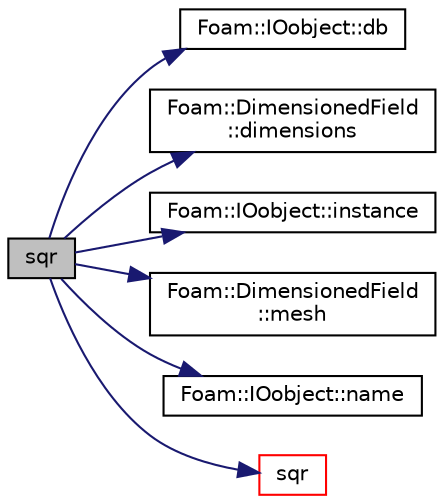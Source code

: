 digraph "sqr"
{
  bgcolor="transparent";
  edge [fontname="Helvetica",fontsize="10",labelfontname="Helvetica",labelfontsize="10"];
  node [fontname="Helvetica",fontsize="10",shape=record];
  rankdir="LR";
  Node83907 [label="sqr",height=0.2,width=0.4,color="black", fillcolor="grey75", style="filled", fontcolor="black"];
  Node83907 -> Node83908 [color="midnightblue",fontsize="10",style="solid",fontname="Helvetica"];
  Node83908 [label="Foam::IOobject::db",height=0.2,width=0.4,color="black",URL="$a27249.html#a65cc75d9f80b1df5c3184fb2274a97f1",tooltip="Return the local objectRegistry. "];
  Node83907 -> Node83909 [color="midnightblue",fontsize="10",style="solid",fontname="Helvetica"];
  Node83909 [label="Foam::DimensionedField\l::dimensions",height=0.2,width=0.4,color="black",URL="$a27497.html#a512673c2674ca2d38885f1bb5f6994fb",tooltip="Return dimensions. "];
  Node83907 -> Node83910 [color="midnightblue",fontsize="10",style="solid",fontname="Helvetica"];
  Node83910 [label="Foam::IOobject::instance",height=0.2,width=0.4,color="black",URL="$a27249.html#acac6de003b420b848571b5064e50ed89"];
  Node83907 -> Node83911 [color="midnightblue",fontsize="10",style="solid",fontname="Helvetica"];
  Node83911 [label="Foam::DimensionedField\l::mesh",height=0.2,width=0.4,color="black",URL="$a27497.html#a8f1110830348a1448a14ab5e3cf47e3b",tooltip="Return mesh. "];
  Node83907 -> Node83912 [color="midnightblue",fontsize="10",style="solid",fontname="Helvetica"];
  Node83912 [label="Foam::IOobject::name",height=0.2,width=0.4,color="black",URL="$a27249.html#acc80e00a8ac919288fb55bd14cc88bf6",tooltip="Return name. "];
  Node83907 -> Node83913 [color="midnightblue",fontsize="10",style="solid",fontname="Helvetica"];
  Node83913 [label="sqr",height=0.2,width=0.4,color="red",URL="$a21851.html#a277dc11c581d53826ab5090b08f3b17b"];
}
